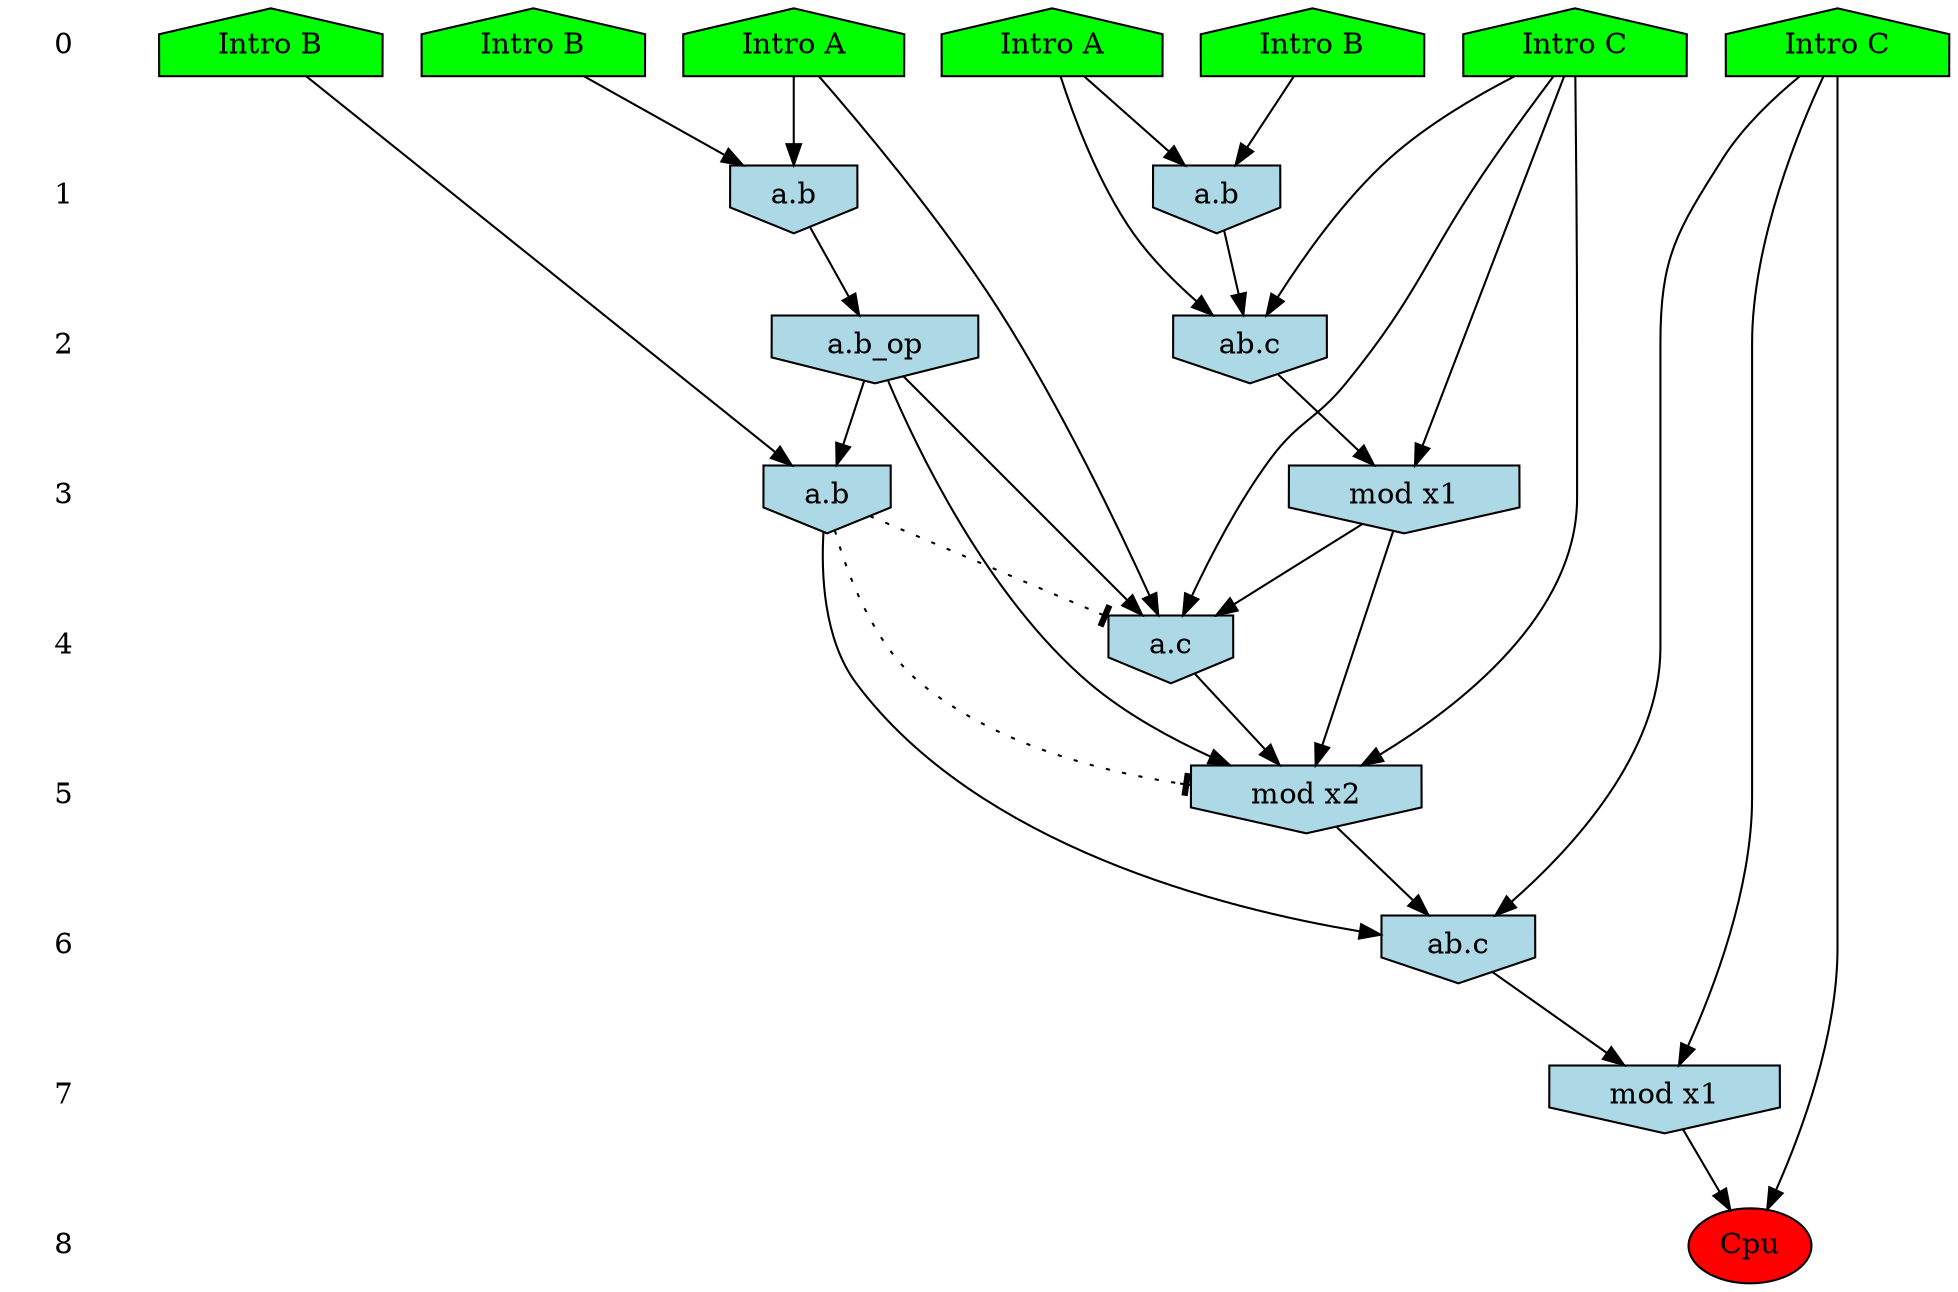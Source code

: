 /* Compression of 1 causal flows obtained in average at 1.456852E+01 t.u */
/* Compressed causal flows were: [2358] */
digraph G{
 ranksep=.5 ; 
{ rank = same ; "0" [shape=plaintext] ; node_1 [label ="Intro B", shape=house, style=filled, fillcolor=green] ;
node_2 [label ="Intro A", shape=house, style=filled, fillcolor=green] ;
node_3 [label ="Intro B", shape=house, style=filled, fillcolor=green] ;
node_4 [label ="Intro A", shape=house, style=filled, fillcolor=green] ;
node_5 [label ="Intro B", shape=house, style=filled, fillcolor=green] ;
node_6 [label ="Intro C", shape=house, style=filled, fillcolor=green] ;
node_7 [label ="Intro C", shape=house, style=filled, fillcolor=green] ;
}
{ rank = same ; "1" [shape=plaintext] ; node_8 [label="a.b", shape=invhouse, style=filled, fillcolor = lightblue] ;
node_11 [label="a.b", shape=invhouse, style=filled, fillcolor = lightblue] ;
}
{ rank = same ; "2" [shape=plaintext] ; node_9 [label="ab.c", shape=invhouse, style=filled, fillcolor = lightblue] ;
node_12 [label="a.b_op", shape=invhouse, style=filled, fillcolor = lightblue] ;
}
{ rank = same ; "3" [shape=plaintext] ; node_10 [label="mod x1", shape=invhouse, style=filled, fillcolor = lightblue] ;
node_15 [label="a.b", shape=invhouse, style=filled, fillcolor = lightblue] ;
}
{ rank = same ; "4" [shape=plaintext] ; node_13 [label="a.c", shape=invhouse, style=filled, fillcolor = lightblue] ;
}
{ rank = same ; "5" [shape=plaintext] ; node_14 [label="mod x2", shape=invhouse, style=filled, fillcolor = lightblue] ;
}
{ rank = same ; "6" [shape=plaintext] ; node_16 [label="ab.c", shape=invhouse, style=filled, fillcolor = lightblue] ;
}
{ rank = same ; "7" [shape=plaintext] ; node_17 [label="mod x1", shape=invhouse, style=filled, fillcolor = lightblue] ;
}
{ rank = same ; "8" [shape=plaintext] ; node_18 [label ="Cpu", style=filled, fillcolor=red] ;
}
"0" -> "1" [style="invis"]; 
"1" -> "2" [style="invis"]; 
"2" -> "3" [style="invis"]; 
"3" -> "4" [style="invis"]; 
"4" -> "5" [style="invis"]; 
"5" -> "6" [style="invis"]; 
"6" -> "7" [style="invis"]; 
"7" -> "8" [style="invis"]; 
node_2 -> node_8
node_3 -> node_8
node_2 -> node_9
node_6 -> node_9
node_8 -> node_9
node_6 -> node_10
node_9 -> node_10
node_1 -> node_11
node_4 -> node_11
node_11 -> node_12
node_4 -> node_13
node_6 -> node_13
node_10 -> node_13
node_12 -> node_13
node_6 -> node_14
node_10 -> node_14
node_12 -> node_14
node_13 -> node_14
node_5 -> node_15
node_12 -> node_15
node_7 -> node_16
node_14 -> node_16
node_15 -> node_16
node_7 -> node_17
node_16 -> node_17
node_7 -> node_18
node_17 -> node_18
node_15 -> node_14 [style=dotted, arrowhead = tee] 
node_15 -> node_13 [style=dotted, arrowhead = tee] 
}
/*
 Dot generation time: 0.000101
*/